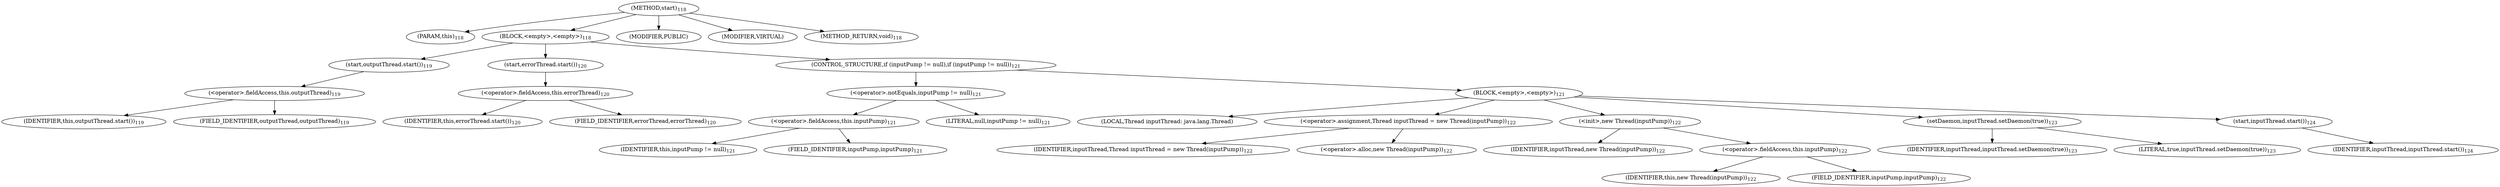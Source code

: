 digraph "start" {  
"181" [label = <(METHOD,start)<SUB>118</SUB>> ]
"182" [label = <(PARAM,this)<SUB>118</SUB>> ]
"183" [label = <(BLOCK,&lt;empty&gt;,&lt;empty&gt;)<SUB>118</SUB>> ]
"184" [label = <(start,outputThread.start())<SUB>119</SUB>> ]
"185" [label = <(&lt;operator&gt;.fieldAccess,this.outputThread)<SUB>119</SUB>> ]
"186" [label = <(IDENTIFIER,this,outputThread.start())<SUB>119</SUB>> ]
"187" [label = <(FIELD_IDENTIFIER,outputThread,outputThread)<SUB>119</SUB>> ]
"188" [label = <(start,errorThread.start())<SUB>120</SUB>> ]
"189" [label = <(&lt;operator&gt;.fieldAccess,this.errorThread)<SUB>120</SUB>> ]
"190" [label = <(IDENTIFIER,this,errorThread.start())<SUB>120</SUB>> ]
"191" [label = <(FIELD_IDENTIFIER,errorThread,errorThread)<SUB>120</SUB>> ]
"192" [label = <(CONTROL_STRUCTURE,if (inputPump != null),if (inputPump != null))<SUB>121</SUB>> ]
"193" [label = <(&lt;operator&gt;.notEquals,inputPump != null)<SUB>121</SUB>> ]
"194" [label = <(&lt;operator&gt;.fieldAccess,this.inputPump)<SUB>121</SUB>> ]
"195" [label = <(IDENTIFIER,this,inputPump != null)<SUB>121</SUB>> ]
"196" [label = <(FIELD_IDENTIFIER,inputPump,inputPump)<SUB>121</SUB>> ]
"197" [label = <(LITERAL,null,inputPump != null)<SUB>121</SUB>> ]
"198" [label = <(BLOCK,&lt;empty&gt;,&lt;empty&gt;)<SUB>121</SUB>> ]
"20" [label = <(LOCAL,Thread inputThread: java.lang.Thread)> ]
"199" [label = <(&lt;operator&gt;.assignment,Thread inputThread = new Thread(inputPump))<SUB>122</SUB>> ]
"200" [label = <(IDENTIFIER,inputThread,Thread inputThread = new Thread(inputPump))<SUB>122</SUB>> ]
"201" [label = <(&lt;operator&gt;.alloc,new Thread(inputPump))<SUB>122</SUB>> ]
"202" [label = <(&lt;init&gt;,new Thread(inputPump))<SUB>122</SUB>> ]
"19" [label = <(IDENTIFIER,inputThread,new Thread(inputPump))<SUB>122</SUB>> ]
"203" [label = <(&lt;operator&gt;.fieldAccess,this.inputPump)<SUB>122</SUB>> ]
"204" [label = <(IDENTIFIER,this,new Thread(inputPump))<SUB>122</SUB>> ]
"205" [label = <(FIELD_IDENTIFIER,inputPump,inputPump)<SUB>122</SUB>> ]
"206" [label = <(setDaemon,inputThread.setDaemon(true))<SUB>123</SUB>> ]
"207" [label = <(IDENTIFIER,inputThread,inputThread.setDaemon(true))<SUB>123</SUB>> ]
"208" [label = <(LITERAL,true,inputThread.setDaemon(true))<SUB>123</SUB>> ]
"209" [label = <(start,inputThread.start())<SUB>124</SUB>> ]
"210" [label = <(IDENTIFIER,inputThread,inputThread.start())<SUB>124</SUB>> ]
"211" [label = <(MODIFIER,PUBLIC)> ]
"212" [label = <(MODIFIER,VIRTUAL)> ]
"213" [label = <(METHOD_RETURN,void)<SUB>118</SUB>> ]
  "181" -> "182" 
  "181" -> "183" 
  "181" -> "211" 
  "181" -> "212" 
  "181" -> "213" 
  "183" -> "184" 
  "183" -> "188" 
  "183" -> "192" 
  "184" -> "185" 
  "185" -> "186" 
  "185" -> "187" 
  "188" -> "189" 
  "189" -> "190" 
  "189" -> "191" 
  "192" -> "193" 
  "192" -> "198" 
  "193" -> "194" 
  "193" -> "197" 
  "194" -> "195" 
  "194" -> "196" 
  "198" -> "20" 
  "198" -> "199" 
  "198" -> "202" 
  "198" -> "206" 
  "198" -> "209" 
  "199" -> "200" 
  "199" -> "201" 
  "202" -> "19" 
  "202" -> "203" 
  "203" -> "204" 
  "203" -> "205" 
  "206" -> "207" 
  "206" -> "208" 
  "209" -> "210" 
}
